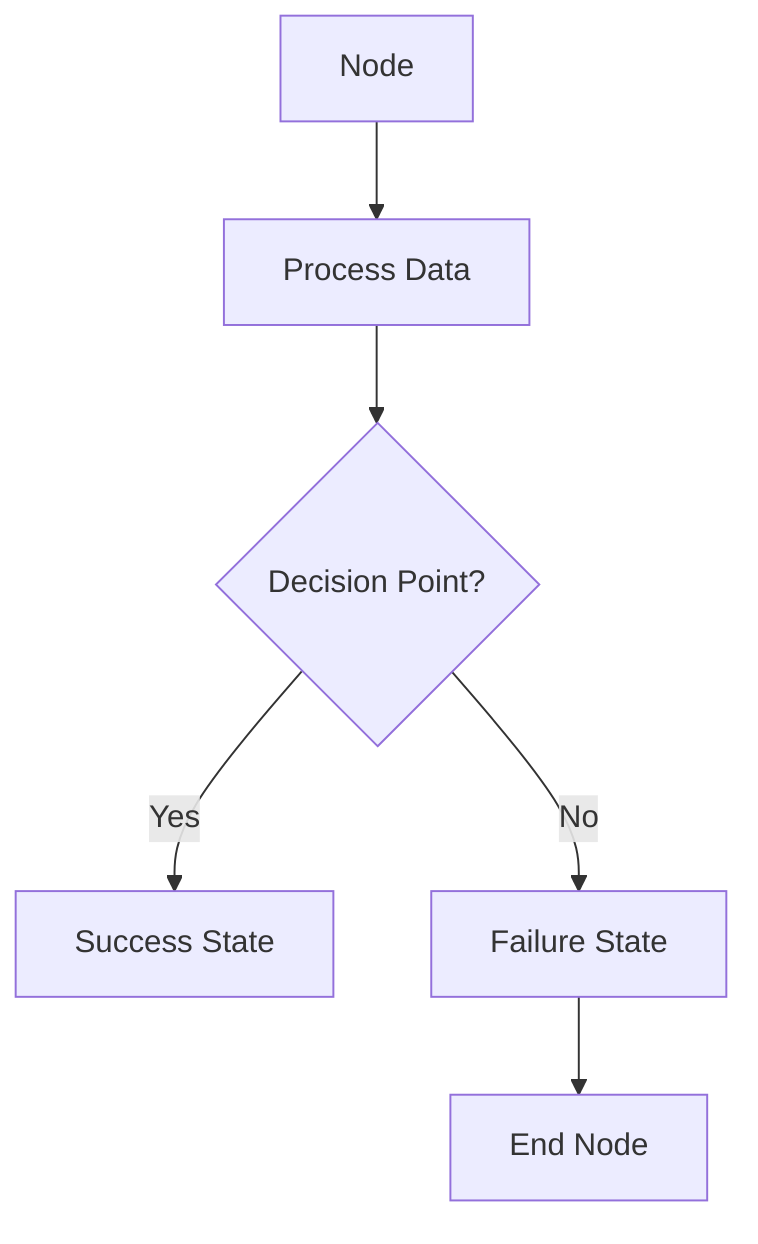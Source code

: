 graph TD
    A[ Node] --> B[Process Data]
    B --> C{Decision Point?}
    C -->|Yes| D[Success State]
    C -->|No| E[Failure State]
    E --> F[End Node]